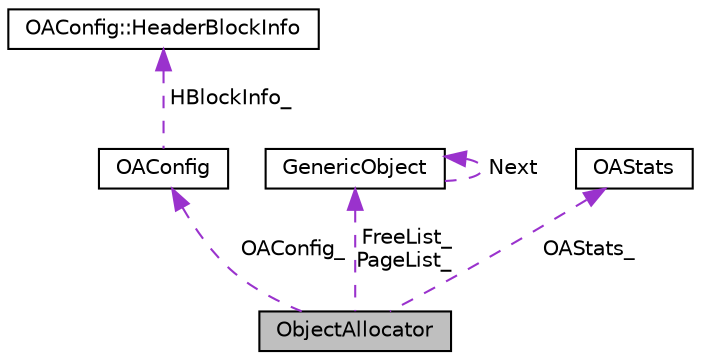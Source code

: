 digraph "ObjectAllocator"
{
 // LATEX_PDF_SIZE
  edge [fontname="Helvetica",fontsize="10",labelfontname="Helvetica",labelfontsize="10"];
  node [fontname="Helvetica",fontsize="10",shape=record];
  Node1 [label="ObjectAllocator",height=0.2,width=0.4,color="black", fillcolor="grey75", style="filled", fontcolor="black",tooltip=" "];
  Node2 -> Node1 [dir="back",color="darkorchid3",fontsize="10",style="dashed",label=" OAConfig_" ,fontname="Helvetica"];
  Node2 [label="OAConfig",height=0.2,width=0.4,color="black", fillcolor="white", style="filled",URL="$struct_o_a_config.html",tooltip=" "];
  Node3 -> Node2 [dir="back",color="darkorchid3",fontsize="10",style="dashed",label=" HBlockInfo_" ,fontname="Helvetica"];
  Node3 [label="OAConfig::HeaderBlockInfo",height=0.2,width=0.4,color="black", fillcolor="white", style="filled",URL="$struct_o_a_config_1_1_header_block_info.html",tooltip=" "];
  Node4 -> Node1 [dir="back",color="darkorchid3",fontsize="10",style="dashed",label=" FreeList_\nPageList_" ,fontname="Helvetica"];
  Node4 [label="GenericObject",height=0.2,width=0.4,color="black", fillcolor="white", style="filled",URL="$struct_generic_object.html",tooltip=" "];
  Node4 -> Node4 [dir="back",color="darkorchid3",fontsize="10",style="dashed",label=" Next" ,fontname="Helvetica"];
  Node5 -> Node1 [dir="back",color="darkorchid3",fontsize="10",style="dashed",label=" OAStats_" ,fontname="Helvetica"];
  Node5 [label="OAStats",height=0.2,width=0.4,color="black", fillcolor="white", style="filled",URL="$struct_o_a_stats.html",tooltip=" "];
}
